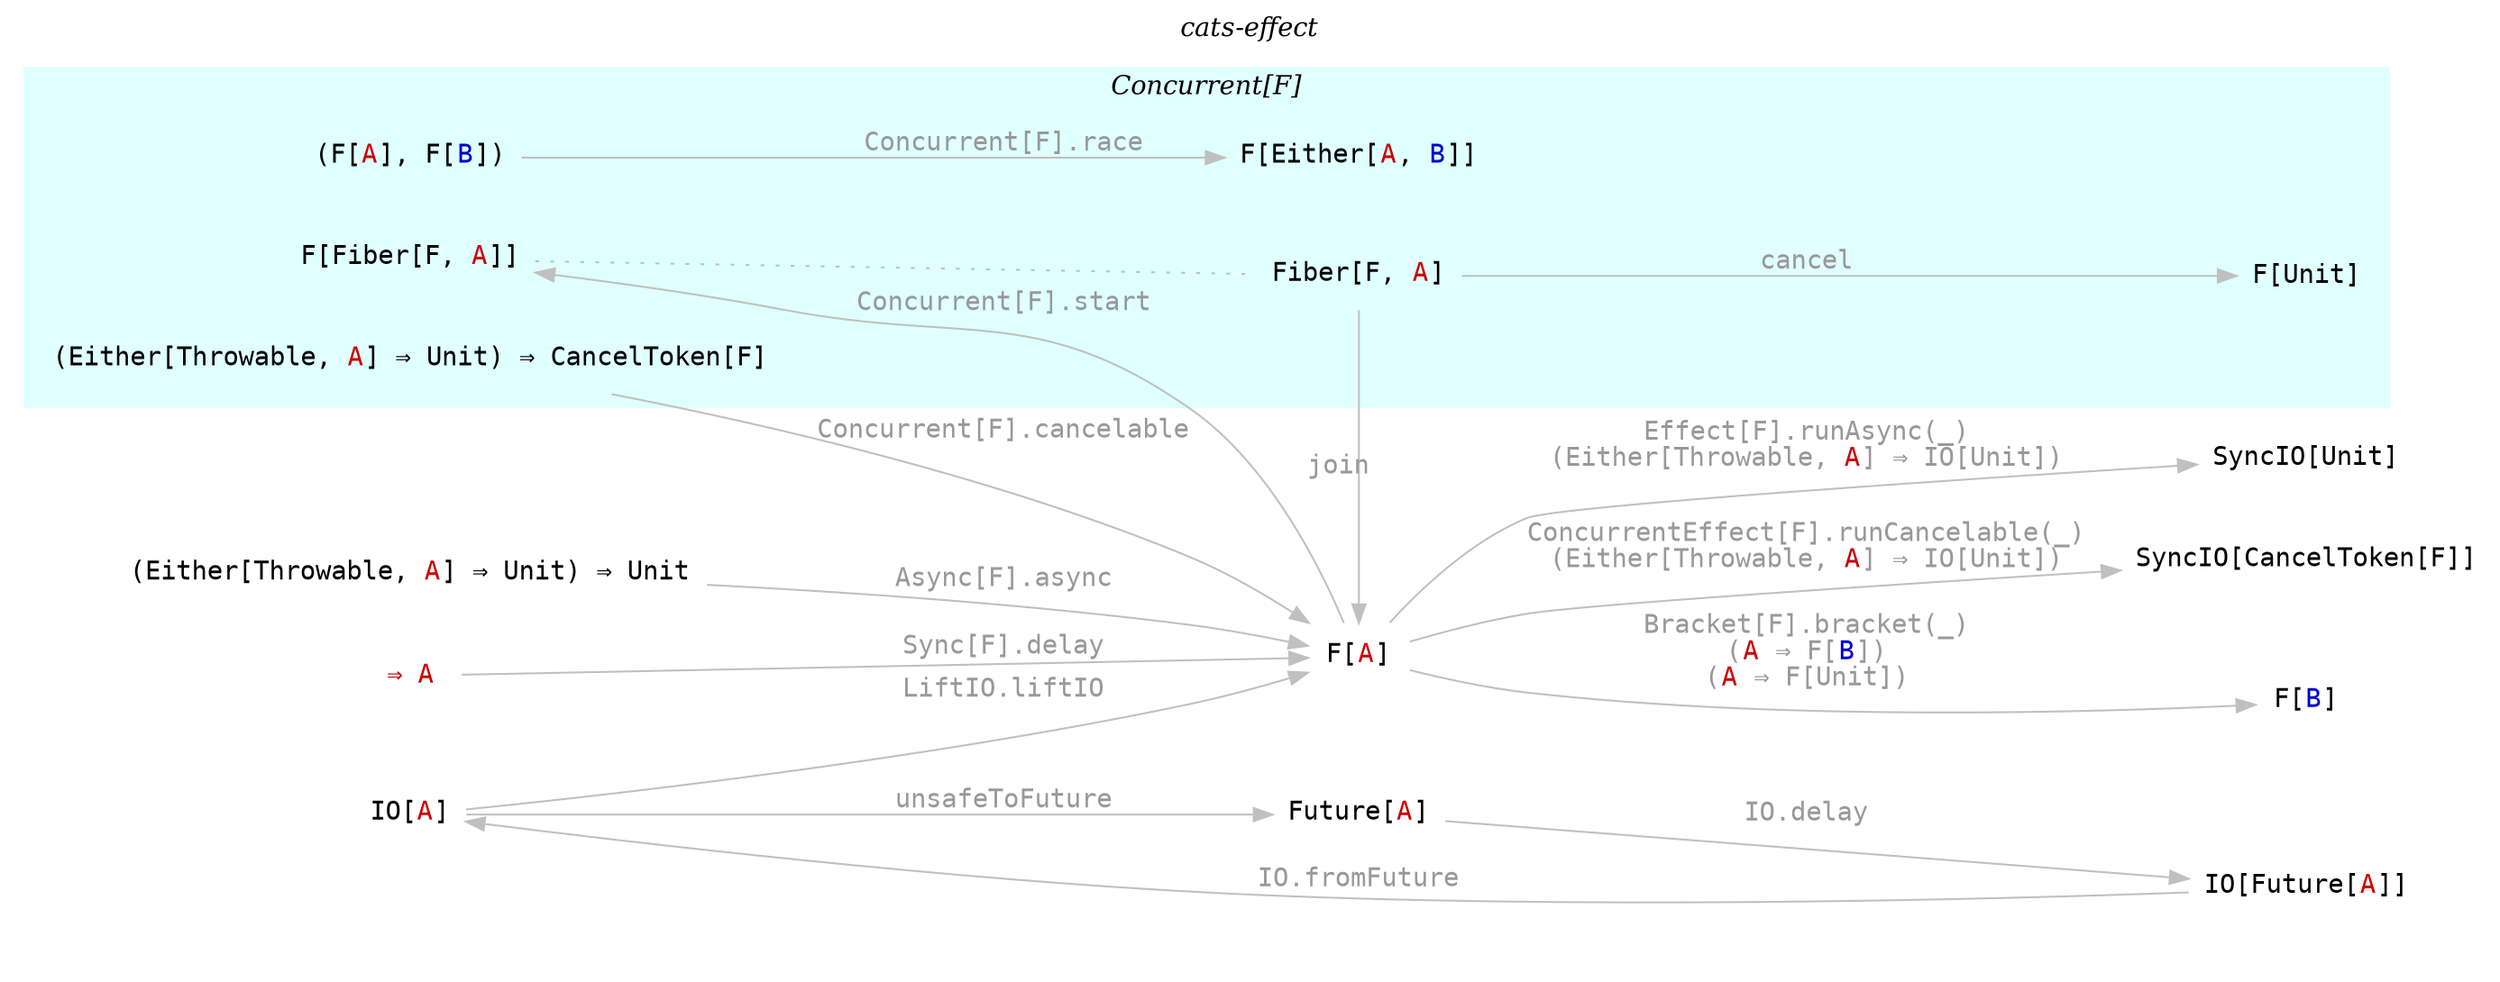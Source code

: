 digraph G {
  rankdir=LR
  node [fontname=courier shape=none]
  edge [fontname=courier color=grey fontcolor=grey60]
  labelloc=t
  fontname="times-italic"
  // fontsize=32
  // style=dotted
  color=white

  label="cats-effect"
  
  feab [label=<F[Either[<font color="red3">A</font>, <font color="blue3">B</font>&#93;]>]
  // subgraph cluster_fa {
  //   label=""
  fa [label=<F[<font color="red3">A</font>&#93;>]
  // }
  fb [label=<F[<font color="blue3">B</font>&#93;>]
  lazy_a [label=<<font color="red3">⇒ A</font>>]
  ioa [label=<IO[<font color="red3">A</font>&#93;>]
  cb [label=<(Either[Throwable, <font color="red3">A</font>&#93; ⇒ Unit) ⇒ Unit>]
  fu [label="F[Unit]"]

  subgraph cluster_bracket {
    label=""
    // bgcolor=green
    
    fa -> fb [label=<Bracket[F].bracket(_)<br/>(<font color="red3">A</font> ⇒ F[<font color="blue3">B</font>&#93;)<br/>(<font color="red3">A</font> ⇒ F[Unit&#93;)>]
  }

  // a -> fa [label="Apply[F].pure"]
  subgraph cluster_sync {
    label=""
  lazy_a -> fa [label="Sync[F].delay"]
  }
  cb -> fa [label="Async[F].async"]

  subgraph cluster_io {
    label=""

    future_a [label=<Future[<font color="red3">A</font>&#93;>]
    io_future_a [label=<IO[Future[<font color="red3">A</font>&#93;&#93;>]
    
    ioa -> fa [label="LiftIO.liftIO"]
    ioa -> future_a [label="unsafeToFuture"]
    future_a -> io_future_a [label="IO.delay"]
    io_future_a -> ioa [label="IO.fromFuture"]
  }

  subgraph cluster_concurrent {
    label="Concurrent[F]"
    bgcolor=lightcyan

    fafb [label=<(F[<font color="red3">A</font>], F[<font color="blue3">B</font>])>]
    cancel [label=<(Either[Throwable, <font color="red3">A</font>&#93; ⇒ Unit) ⇒ CancelToken[F]>]
  
    f_fiber_fa [label=<F[Fiber[F, <font color="red3">A</font>&#93;]>]  
    fiber [label=<Fiber[F, <font color="red3">A</font>&#93;>]
    
    cancel -> fa [label="Concurrent[F].cancelable"]
    fa -> f_fiber_fa [label="Concurrent[F].start"]
    fafb -> feab [label="Concurrent[F].race"]
    fiber -> fa [label="join"]
    fiber -> fu [label="cancel"]
    f_fiber_fa -> fiber [style=dotted arrowhead=none]
  }

  syncio_unit [label="SyncIO[Unit]"]
  fa -> syncio_unit [label=<Effect[F].runAsync(_)<br/>(Either[Throwable, <font color="red3">A</font>&#93; ⇒ IO[Unit])>]
  
  syncio_cancel [label="SyncIO[CancelToken[F]]"]
  fa -> syncio_cancel [label=<ConcurrentEffect[F].runCancelable(_)<br/>(Either[Throwable, <font color="red3">A</font>&#93; ⇒ IO[Unit])>]
}